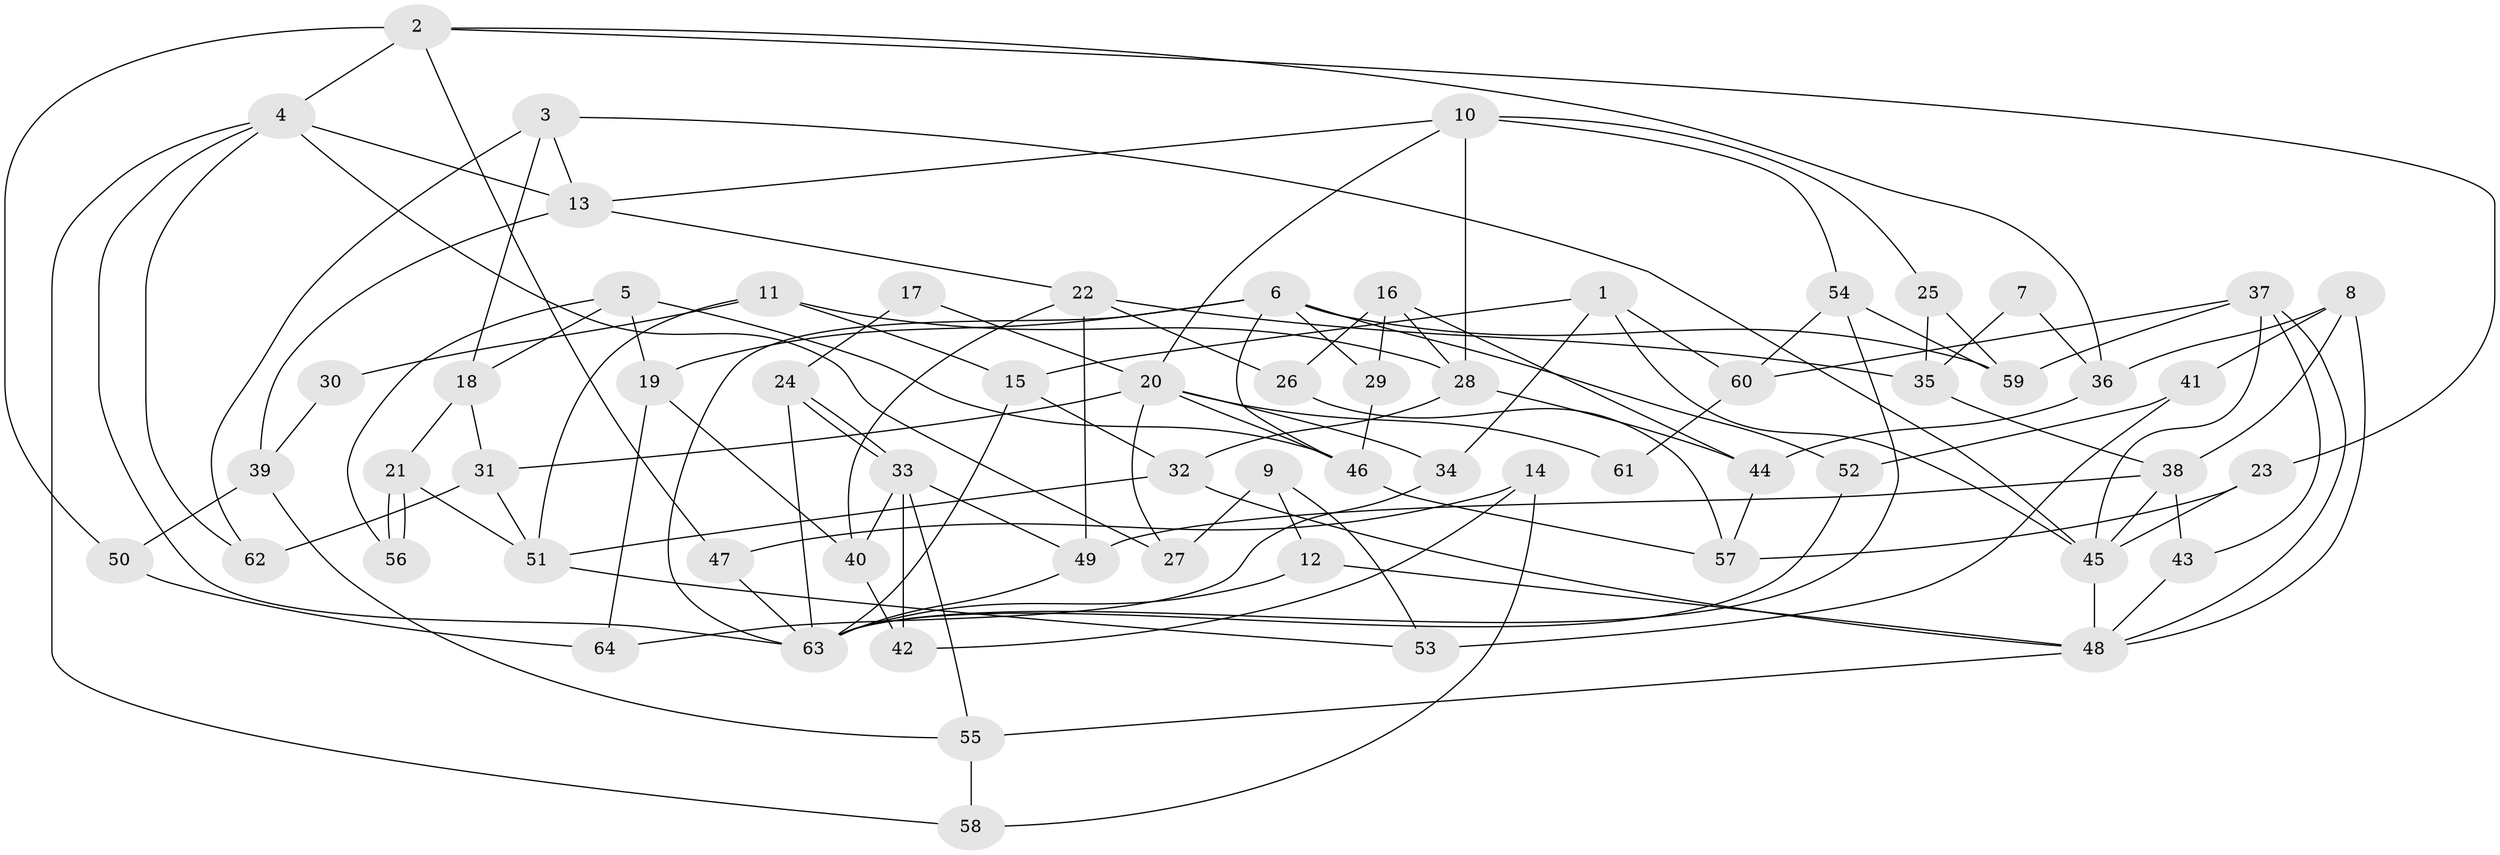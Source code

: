 // Generated by graph-tools (version 1.1) at 2025/26/03/09/25 03:26:15]
// undirected, 64 vertices, 128 edges
graph export_dot {
graph [start="1"]
  node [color=gray90,style=filled];
  1;
  2;
  3;
  4;
  5;
  6;
  7;
  8;
  9;
  10;
  11;
  12;
  13;
  14;
  15;
  16;
  17;
  18;
  19;
  20;
  21;
  22;
  23;
  24;
  25;
  26;
  27;
  28;
  29;
  30;
  31;
  32;
  33;
  34;
  35;
  36;
  37;
  38;
  39;
  40;
  41;
  42;
  43;
  44;
  45;
  46;
  47;
  48;
  49;
  50;
  51;
  52;
  53;
  54;
  55;
  56;
  57;
  58;
  59;
  60;
  61;
  62;
  63;
  64;
  1 -- 45;
  1 -- 34;
  1 -- 15;
  1 -- 60;
  2 -- 23;
  2 -- 4;
  2 -- 36;
  2 -- 47;
  2 -- 50;
  3 -- 45;
  3 -- 13;
  3 -- 18;
  3 -- 62;
  4 -- 62;
  4 -- 63;
  4 -- 13;
  4 -- 27;
  4 -- 58;
  5 -- 46;
  5 -- 18;
  5 -- 19;
  5 -- 56;
  6 -- 63;
  6 -- 19;
  6 -- 29;
  6 -- 46;
  6 -- 52;
  6 -- 59;
  7 -- 36;
  7 -- 35;
  8 -- 36;
  8 -- 48;
  8 -- 38;
  8 -- 41;
  9 -- 53;
  9 -- 12;
  9 -- 27;
  10 -- 54;
  10 -- 13;
  10 -- 20;
  10 -- 25;
  10 -- 28;
  11 -- 28;
  11 -- 51;
  11 -- 15;
  11 -- 30;
  12 -- 63;
  12 -- 48;
  13 -- 22;
  13 -- 39;
  14 -- 58;
  14 -- 47;
  14 -- 42;
  15 -- 32;
  15 -- 63;
  16 -- 29;
  16 -- 28;
  16 -- 26;
  16 -- 44;
  17 -- 24;
  17 -- 20;
  18 -- 31;
  18 -- 21;
  19 -- 40;
  19 -- 64;
  20 -- 27;
  20 -- 31;
  20 -- 34;
  20 -- 46;
  20 -- 61;
  21 -- 56;
  21 -- 56;
  21 -- 51;
  22 -- 35;
  22 -- 49;
  22 -- 26;
  22 -- 40;
  23 -- 57;
  23 -- 45;
  24 -- 63;
  24 -- 33;
  24 -- 33;
  25 -- 59;
  25 -- 35;
  26 -- 57;
  28 -- 44;
  28 -- 32;
  29 -- 46;
  30 -- 39;
  31 -- 51;
  31 -- 62;
  32 -- 48;
  32 -- 51;
  33 -- 42;
  33 -- 40;
  33 -- 49;
  33 -- 55;
  34 -- 64;
  35 -- 38;
  36 -- 44;
  37 -- 48;
  37 -- 59;
  37 -- 43;
  37 -- 45;
  37 -- 60;
  38 -- 45;
  38 -- 43;
  38 -- 49;
  39 -- 55;
  39 -- 50;
  40 -- 42;
  41 -- 52;
  41 -- 53;
  43 -- 48;
  44 -- 57;
  45 -- 48;
  46 -- 57;
  47 -- 63;
  48 -- 55;
  49 -- 63;
  50 -- 64;
  51 -- 53;
  52 -- 63;
  54 -- 63;
  54 -- 60;
  54 -- 59;
  55 -- 58;
  60 -- 61;
}
